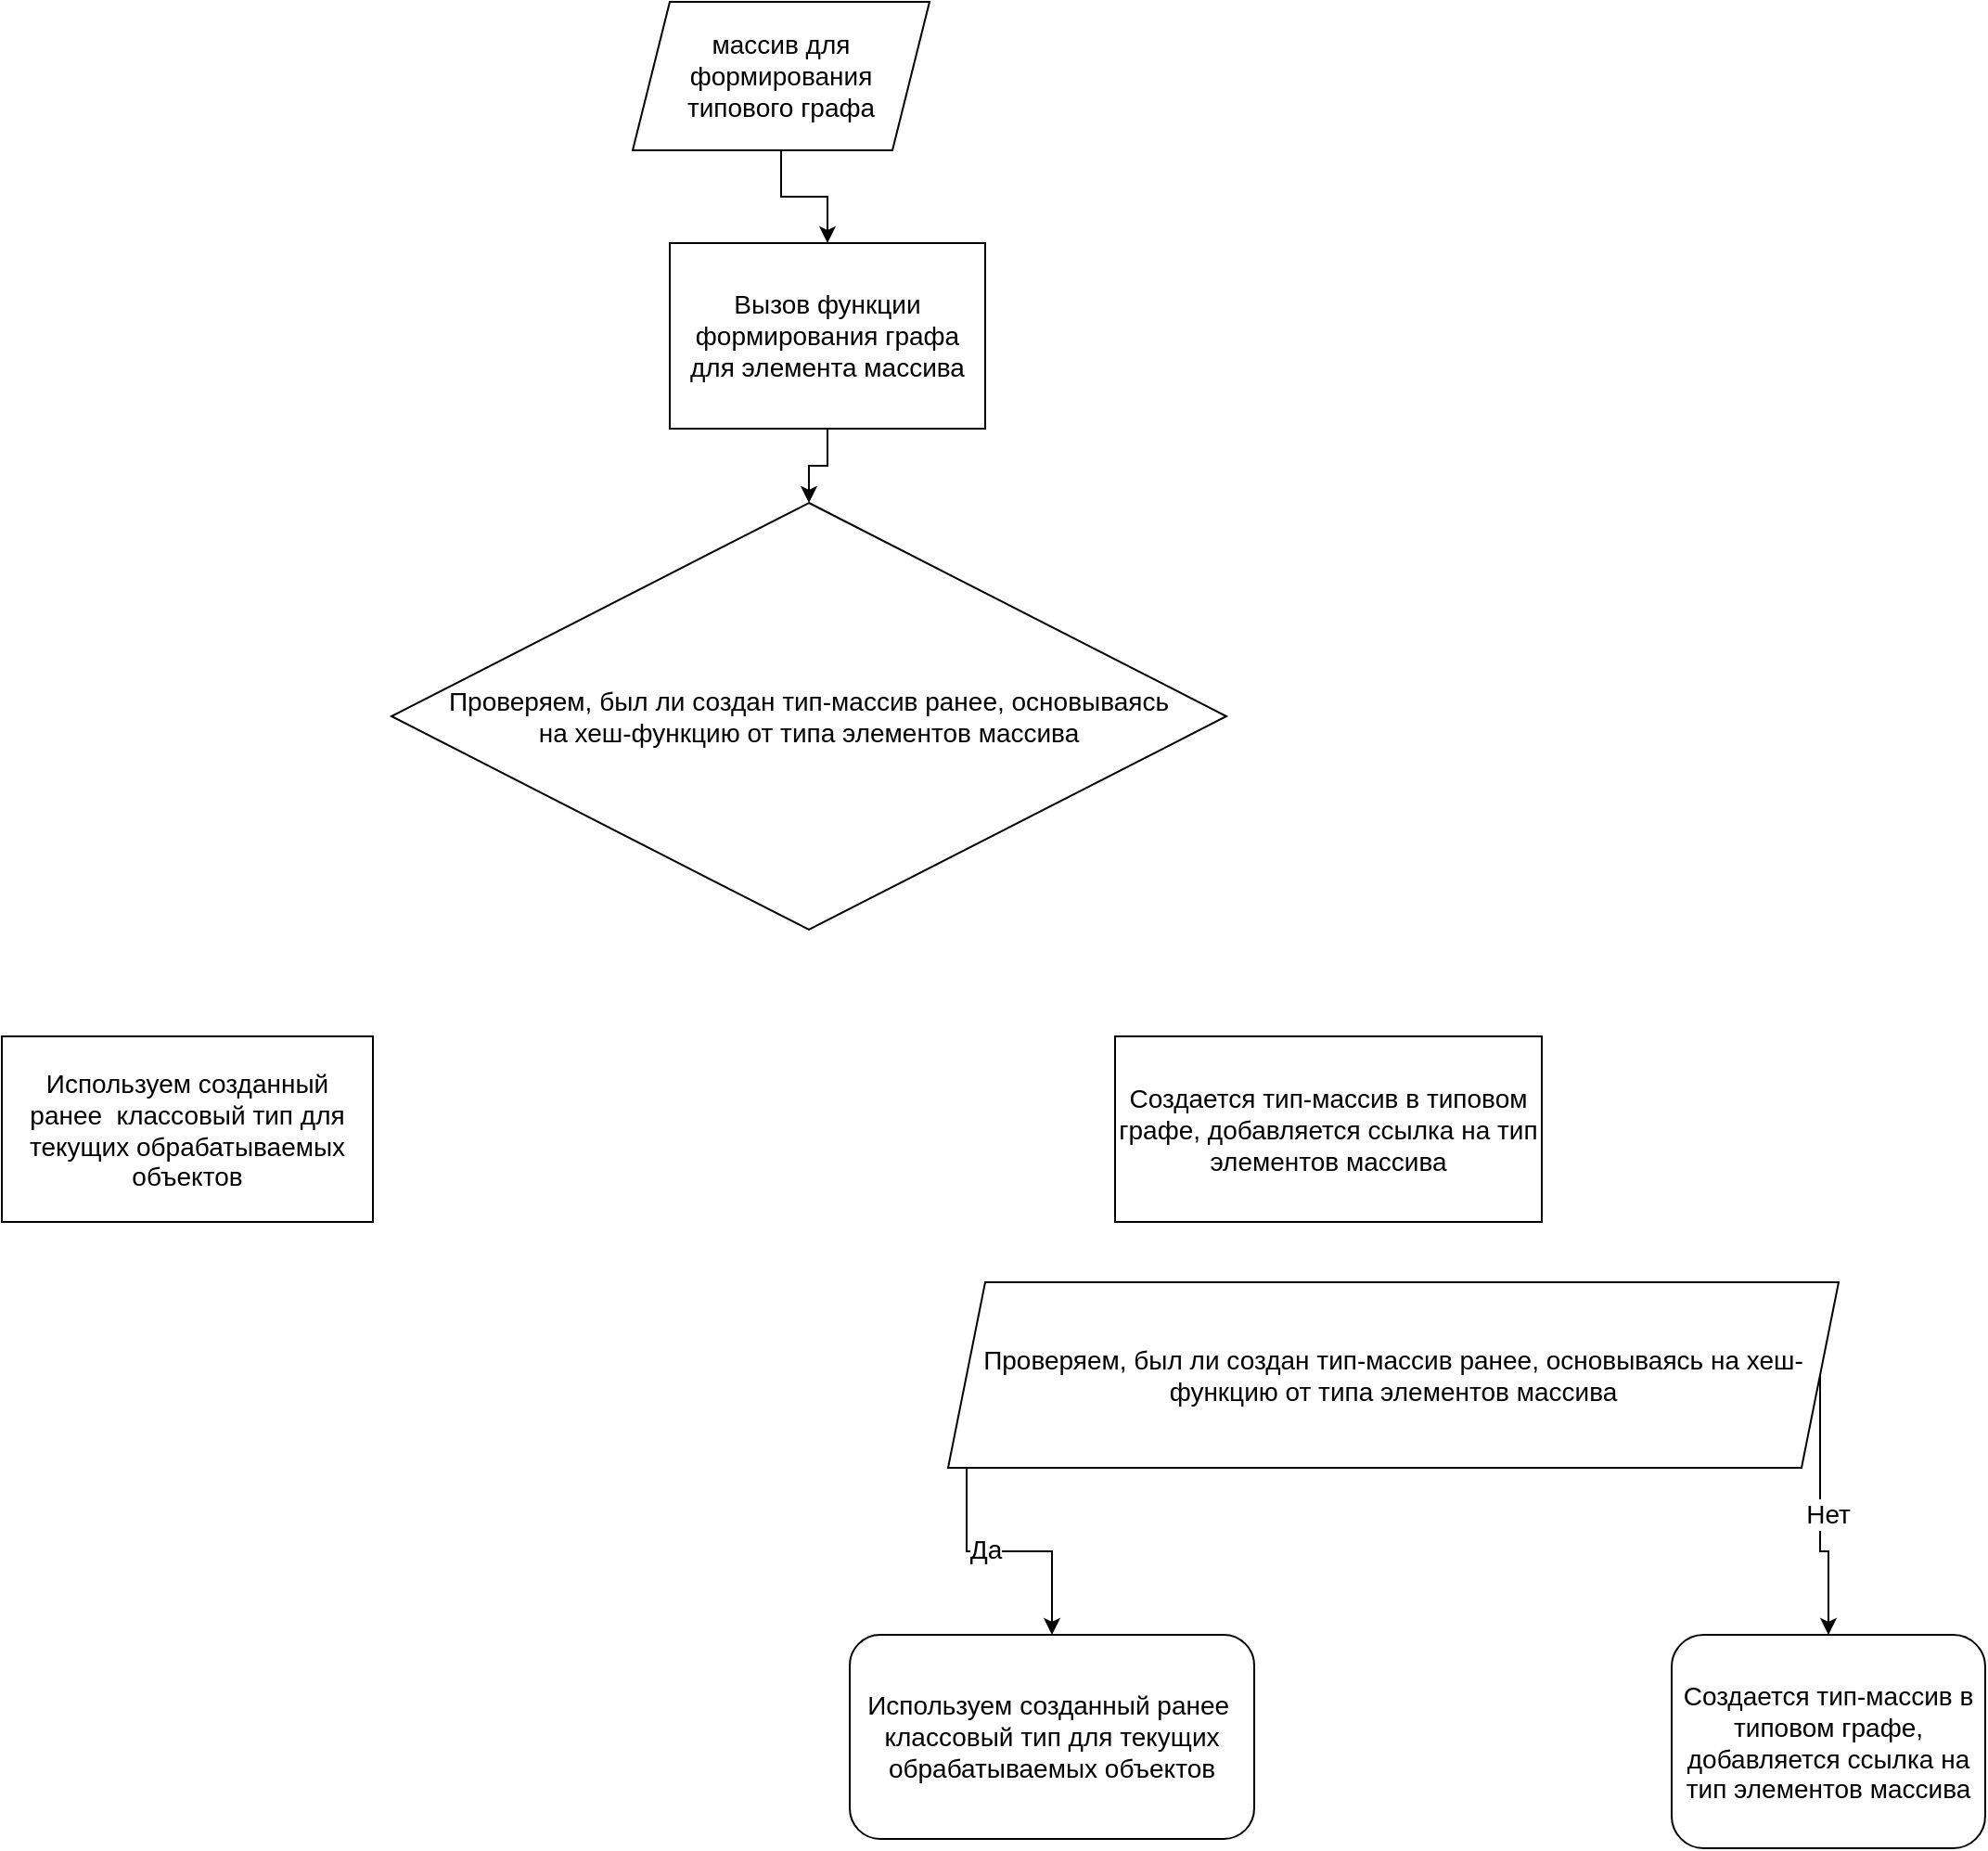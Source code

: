 <mxfile version="24.4.3" type="github">
  <diagram name="Page-1" id="Tq4Mh0iUMeHvWRdkkM25">
    <mxGraphModel dx="1744" dy="894" grid="1" gridSize="10" guides="1" tooltips="1" connect="1" arrows="1" fold="1" page="1" pageScale="1" pageWidth="827" pageHeight="1169" math="0" shadow="0">
      <root>
        <mxCell id="0" />
        <mxCell id="1" parent="0" />
        <mxCell id="bV47iDsmXiQ73La2WLj5-12" style="edgeStyle=orthogonalEdgeStyle;rounded=0;orthogonalLoop=1;jettySize=auto;html=1;fontSize=14;exitX=1;exitY=0.5;exitDx=0;exitDy=0;" edge="1" parent="1" source="bV47iDsmXiQ73La2WLj5-20" target="bV47iDsmXiQ73La2WLj5-14">
          <mxGeometry relative="1" as="geometry">
            <mxPoint x="1160" y="690" as="sourcePoint" />
            <mxPoint x="1074.571" y="660" as="targetPoint" />
          </mxGeometry>
        </mxCell>
        <mxCell id="bV47iDsmXiQ73La2WLj5-13" value="Нет" style="edgeLabel;html=1;align=center;verticalAlign=middle;resizable=0;points=[];fontSize=14;" vertex="1" connectable="0" parent="bV47iDsmXiQ73La2WLj5-12">
          <mxGeometry x="0.034" y="4" relative="1" as="geometry">
            <mxPoint as="offset" />
          </mxGeometry>
        </mxCell>
        <mxCell id="bV47iDsmXiQ73La2WLj5-16" style="edgeStyle=orthogonalEdgeStyle;rounded=0;orthogonalLoop=1;jettySize=auto;html=1;entryX=0.5;entryY=0;entryDx=0;entryDy=0;fontSize=14;exitX=0;exitY=0.5;exitDx=0;exitDy=0;" edge="1" parent="1" source="bV47iDsmXiQ73La2WLj5-20" target="bV47iDsmXiQ73La2WLj5-18">
          <mxGeometry relative="1" as="geometry">
            <mxPoint x="930" y="740" as="sourcePoint" />
            <mxPoint x="429" y="670" as="targetPoint" />
          </mxGeometry>
        </mxCell>
        <mxCell id="bV47iDsmXiQ73La2WLj5-17" value="Да" style="edgeLabel;html=1;align=center;verticalAlign=middle;resizable=0;points=[];fontSize=14;" vertex="1" connectable="0" parent="bV47iDsmXiQ73La2WLj5-16">
          <mxGeometry x="0.124" y="1" relative="1" as="geometry">
            <mxPoint as="offset" />
          </mxGeometry>
        </mxCell>
        <mxCell id="bV47iDsmXiQ73La2WLj5-14" value="Создается тип-массив в типовом графе, добавляется ссылка на тип элементов массива" style="rounded=1;whiteSpace=wrap;html=1;fontSize=14;" vertex="1" parent="1">
          <mxGeometry x="1240" y="990" width="169" height="115" as="geometry" />
        </mxCell>
        <mxCell id="bV47iDsmXiQ73La2WLj5-24" style="edgeStyle=orthogonalEdgeStyle;rounded=0;orthogonalLoop=1;jettySize=auto;html=1;" edge="1" parent="1" source="bV47iDsmXiQ73La2WLj5-22" target="bV47iDsmXiQ73La2WLj5-23">
          <mxGeometry relative="1" as="geometry" />
        </mxCell>
        <mxCell id="bV47iDsmXiQ73La2WLj5-18" value="Используем созданный ранее&amp;nbsp; классовый тип для текущих обрабатываемых объектов" style="rounded=1;whiteSpace=wrap;html=1;fontSize=14;" vertex="1" parent="1">
          <mxGeometry x="797" y="990" width="218" height="110" as="geometry" />
        </mxCell>
        <mxCell id="bV47iDsmXiQ73La2WLj5-22" value="&lt;span style=&quot;font-size: 14px;&quot;&gt;массив для формирования типового графа&lt;/span&gt;" style="shape=parallelogram;perimeter=parallelogramPerimeter;whiteSpace=wrap;html=1;fixedSize=1;" vertex="1" parent="1">
          <mxGeometry x="680" y="110" width="160" height="80" as="geometry" />
        </mxCell>
        <mxCell id="bV47iDsmXiQ73La2WLj5-20" value="Проверяем, был ли создан тип-массив ранее, основываясь на хеш-функцию от типа элементов массива" style="shape=parallelogram;perimeter=parallelogramPerimeter;whiteSpace=wrap;html=1;fixedSize=1;fontSize=14;" vertex="1" parent="1">
          <mxGeometry x="850" y="800" width="480" height="100" as="geometry" />
        </mxCell>
        <mxCell id="bV47iDsmXiQ73La2WLj5-26" style="edgeStyle=orthogonalEdgeStyle;rounded=0;orthogonalLoop=1;jettySize=auto;html=1;entryX=0.5;entryY=0;entryDx=0;entryDy=0;" edge="1" parent="1" source="bV47iDsmXiQ73La2WLj5-23" target="bV47iDsmXiQ73La2WLj5-25">
          <mxGeometry relative="1" as="geometry" />
        </mxCell>
        <mxCell id="bV47iDsmXiQ73La2WLj5-23" value="&lt;span style=&quot;font-size: 14px;&quot;&gt;Вызов функции формирования графа для элемента массива&lt;/span&gt;" style="rounded=0;whiteSpace=wrap;html=1;" vertex="1" parent="1">
          <mxGeometry x="700" y="240" width="170" height="100" as="geometry" />
        </mxCell>
        <mxCell id="bV47iDsmXiQ73La2WLj5-25" value="&lt;span style=&quot;font-size: 14px;&quot;&gt;Проверяем, был ли создан тип-массив ранее, основываясь на хеш-функцию от типа элементов массива&lt;/span&gt;" style="rhombus;whiteSpace=wrap;html=1;spacingLeft=26;spacingRight=26;" vertex="1" parent="1">
          <mxGeometry x="550" y="380" width="450" height="230" as="geometry" />
        </mxCell>
        <mxCell id="bV47iDsmXiQ73La2WLj5-27" value="&lt;span style=&quot;font-size: 14px;&quot;&gt;Используем созданный ранее&amp;nbsp; классовый тип для текущих обрабатываемых объектов&lt;/span&gt;" style="rounded=0;whiteSpace=wrap;html=1;" vertex="1" parent="1">
          <mxGeometry x="340" y="667.5" width="200" height="100" as="geometry" />
        </mxCell>
        <mxCell id="bV47iDsmXiQ73La2WLj5-28" value="&lt;span style=&quot;font-size: 14px;&quot;&gt;Создается тип-массив в типовом графе, добавляется ссылка на тип элементов массива&lt;/span&gt;" style="rounded=0;whiteSpace=wrap;html=1;" vertex="1" parent="1">
          <mxGeometry x="940" y="667.5" width="230" height="100" as="geometry" />
        </mxCell>
        <mxCell id="bV47iDsmXiQ73La2WLj5-21" style="edgeStyle=orthogonalEdgeStyle;rounded=0;orthogonalLoop=1;jettySize=auto;html=1;entryX=0.5;entryY=0;entryDx=0;entryDy=0;fontSize=14;" edge="1" parent="1" target="bV47iDsmXiQ73La2WLj5-20">
          <mxGeometry relative="1" as="geometry" />
        </mxCell>
      </root>
    </mxGraphModel>
  </diagram>
</mxfile>

